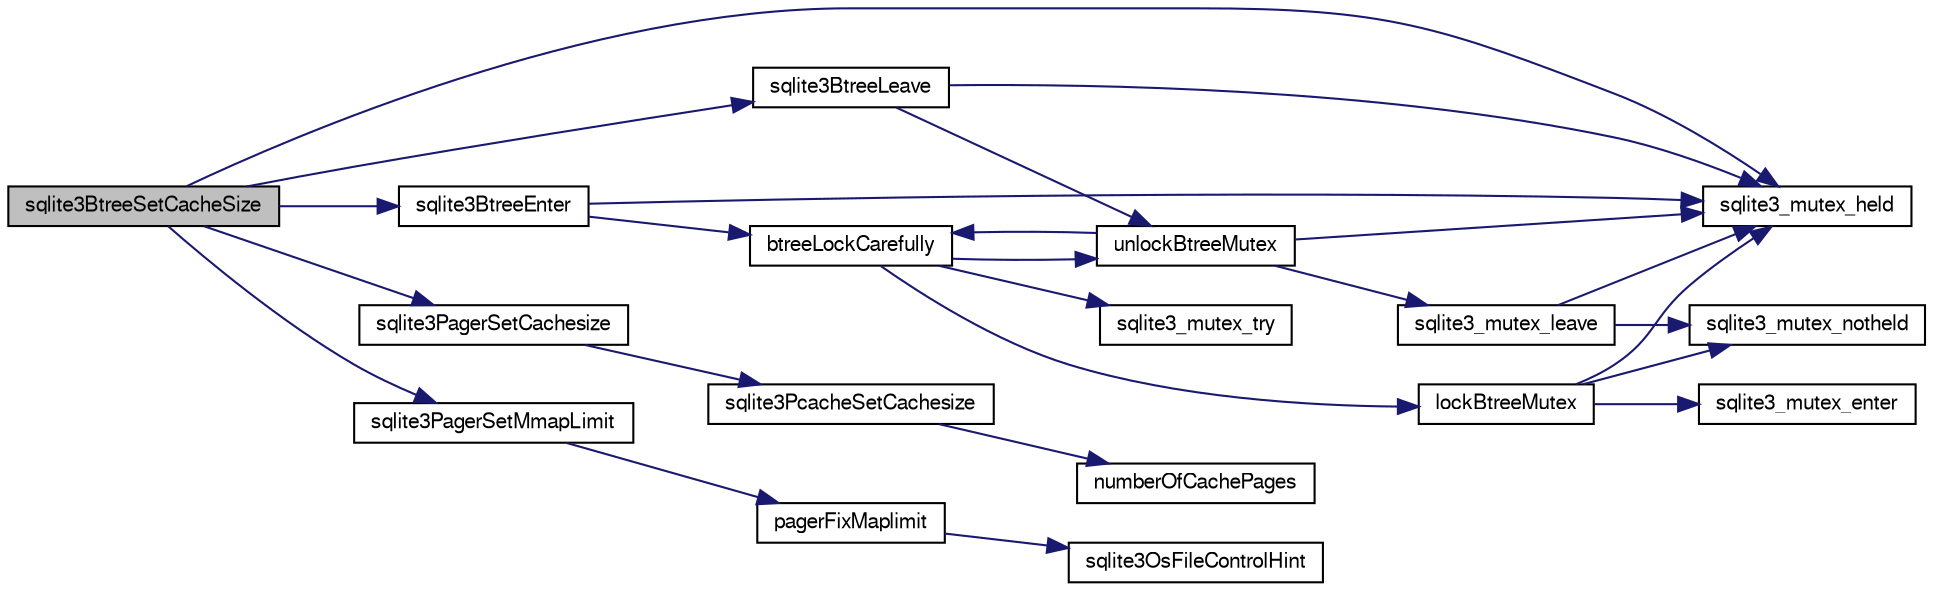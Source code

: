 digraph "sqlite3BtreeSetCacheSize"
{
  edge [fontname="FreeSans",fontsize="10",labelfontname="FreeSans",labelfontsize="10"];
  node [fontname="FreeSans",fontsize="10",shape=record];
  rankdir="LR";
  Node465719 [label="sqlite3BtreeSetCacheSize",height=0.2,width=0.4,color="black", fillcolor="grey75", style="filled", fontcolor="black"];
  Node465719 -> Node465720 [color="midnightblue",fontsize="10",style="solid",fontname="FreeSans"];
  Node465720 [label="sqlite3_mutex_held",height=0.2,width=0.4,color="black", fillcolor="white", style="filled",URL="$sqlite3_8c.html#acf77da68932b6bc163c5e68547ecc3e7"];
  Node465719 -> Node465721 [color="midnightblue",fontsize="10",style="solid",fontname="FreeSans"];
  Node465721 [label="sqlite3BtreeEnter",height=0.2,width=0.4,color="black", fillcolor="white", style="filled",URL="$sqlite3_8c.html#afa05d700ca373993fe6b0525b867feff"];
  Node465721 -> Node465720 [color="midnightblue",fontsize="10",style="solid",fontname="FreeSans"];
  Node465721 -> Node465722 [color="midnightblue",fontsize="10",style="solid",fontname="FreeSans"];
  Node465722 [label="btreeLockCarefully",height=0.2,width=0.4,color="black", fillcolor="white", style="filled",URL="$sqlite3_8c.html#a796746b1c1e4d6926960636bd74c79d7"];
  Node465722 -> Node465723 [color="midnightblue",fontsize="10",style="solid",fontname="FreeSans"];
  Node465723 [label="sqlite3_mutex_try",height=0.2,width=0.4,color="black", fillcolor="white", style="filled",URL="$sqlite3_8c.html#a196f84b09bdfda96ae5ae23189be1ec8"];
  Node465722 -> Node465724 [color="midnightblue",fontsize="10",style="solid",fontname="FreeSans"];
  Node465724 [label="unlockBtreeMutex",height=0.2,width=0.4,color="black", fillcolor="white", style="filled",URL="$sqlite3_8c.html#a29bc7d1c753dfa2af9fb296b7dc19a4a"];
  Node465724 -> Node465720 [color="midnightblue",fontsize="10",style="solid",fontname="FreeSans"];
  Node465724 -> Node465725 [color="midnightblue",fontsize="10",style="solid",fontname="FreeSans"];
  Node465725 [label="sqlite3_mutex_leave",height=0.2,width=0.4,color="black", fillcolor="white", style="filled",URL="$sqlite3_8c.html#a5838d235601dbd3c1fa993555c6bcc93"];
  Node465725 -> Node465720 [color="midnightblue",fontsize="10",style="solid",fontname="FreeSans"];
  Node465725 -> Node465726 [color="midnightblue",fontsize="10",style="solid",fontname="FreeSans"];
  Node465726 [label="sqlite3_mutex_notheld",height=0.2,width=0.4,color="black", fillcolor="white", style="filled",URL="$sqlite3_8c.html#a83967c837c1c000d3b5adcfaa688f5dc"];
  Node465724 -> Node465722 [color="midnightblue",fontsize="10",style="solid",fontname="FreeSans"];
  Node465722 -> Node465727 [color="midnightblue",fontsize="10",style="solid",fontname="FreeSans"];
  Node465727 [label="lockBtreeMutex",height=0.2,width=0.4,color="black", fillcolor="white", style="filled",URL="$sqlite3_8c.html#ab1714bc62ac8a451c7b17bc53053ca53"];
  Node465727 -> Node465726 [color="midnightblue",fontsize="10",style="solid",fontname="FreeSans"];
  Node465727 -> Node465720 [color="midnightblue",fontsize="10",style="solid",fontname="FreeSans"];
  Node465727 -> Node465728 [color="midnightblue",fontsize="10",style="solid",fontname="FreeSans"];
  Node465728 [label="sqlite3_mutex_enter",height=0.2,width=0.4,color="black", fillcolor="white", style="filled",URL="$sqlite3_8c.html#a1c12cde690bd89f104de5cbad12a6bf5"];
  Node465719 -> Node465729 [color="midnightblue",fontsize="10",style="solid",fontname="FreeSans"];
  Node465729 [label="sqlite3PagerSetCachesize",height=0.2,width=0.4,color="black", fillcolor="white", style="filled",URL="$sqlite3_8c.html#a0c65ddf2e31ecae395a51f4cdb3ce7bb"];
  Node465729 -> Node465730 [color="midnightblue",fontsize="10",style="solid",fontname="FreeSans"];
  Node465730 [label="sqlite3PcacheSetCachesize",height=0.2,width=0.4,color="black", fillcolor="white", style="filled",URL="$sqlite3_8c.html#a1aa2a91dc7a128d57245563f65fbe0d0"];
  Node465730 -> Node465731 [color="midnightblue",fontsize="10",style="solid",fontname="FreeSans"];
  Node465731 [label="numberOfCachePages",height=0.2,width=0.4,color="black", fillcolor="white", style="filled",URL="$sqlite3_8c.html#a0b88ce0be99c4ea2b2098317162fb590"];
  Node465719 -> Node465732 [color="midnightblue",fontsize="10",style="solid",fontname="FreeSans"];
  Node465732 [label="sqlite3BtreeLeave",height=0.2,width=0.4,color="black", fillcolor="white", style="filled",URL="$sqlite3_8c.html#a460e4f89d1aeef4b4d334cfe8165da89"];
  Node465732 -> Node465724 [color="midnightblue",fontsize="10",style="solid",fontname="FreeSans"];
  Node465732 -> Node465720 [color="midnightblue",fontsize="10",style="solid",fontname="FreeSans"];
  Node465719 -> Node465733 [color="midnightblue",fontsize="10",style="solid",fontname="FreeSans"];
  Node465733 [label="sqlite3PagerSetMmapLimit",height=0.2,width=0.4,color="black", fillcolor="white", style="filled",URL="$sqlite3_8c.html#aa5bd62da47024a18682829ab4527e9a8"];
  Node465733 -> Node465734 [color="midnightblue",fontsize="10",style="solid",fontname="FreeSans"];
  Node465734 [label="pagerFixMaplimit",height=0.2,width=0.4,color="black", fillcolor="white", style="filled",URL="$sqlite3_8c.html#a9f1947188e8c305d8053d69f82318762"];
  Node465734 -> Node465735 [color="midnightblue",fontsize="10",style="solid",fontname="FreeSans"];
  Node465735 [label="sqlite3OsFileControlHint",height=0.2,width=0.4,color="black", fillcolor="white", style="filled",URL="$sqlite3_8c.html#a63d0693fc056b088572daedace58e82f"];
}
